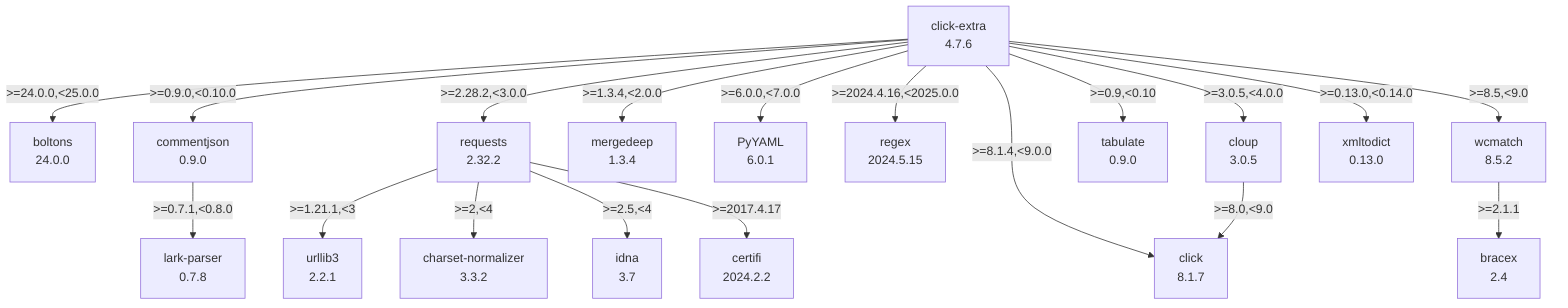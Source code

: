 flowchart TD
    classDef missing stroke-dasharray: 5
    boltons["boltons\n24.0.0"]
    bracex["bracex\n2.4"]
    certifi["certifi\n2024.2.2"]
    charset-normalizer["charset-normalizer\n3.3.2"]
    click-extra["click-extra\n4.7.6"]
    click_0["click\n8.1.7"]
    cloup["cloup\n3.0.5"]
    commentjson["commentjson\n0.9.0"]
    idna["idna\n3.7"]
    lark-parser["lark-parser\n0.7.8"]
    mergedeep["mergedeep\n1.3.4"]
    pyyaml["PyYAML\n6.0.1"]
    regex["regex\n2024.5.15"]
    requests["requests\n2.32.2"]
    tabulate["tabulate\n0.9.0"]
    urllib3["urllib3\n2.2.1"]
    wcmatch["wcmatch\n8.5.2"]
    xmltodict["xmltodict\n0.13.0"]
    click-extra -- ">=0.13.0,<0.14.0" --> xmltodict
    click-extra -- ">=0.9,<0.10" --> tabulate
    click-extra -- ">=0.9.0,<0.10.0" --> commentjson
    click-extra -- ">=1.3.4,<2.0.0" --> mergedeep
    click-extra -- ">=2.28.2,<3.0.0" --> requests
    click-extra -- ">=2024.4.16,<2025.0.0" --> regex
    click-extra -- ">=24.0.0,<25.0.0" --> boltons
    click-extra -- ">=3.0.5,<4.0.0" --> cloup
    click-extra -- ">=6.0.0,<7.0.0" --> pyyaml
    click-extra -- ">=8.1.4,<9.0.0" --> click_0
    click-extra -- ">=8.5,<9.0" --> wcmatch
    cloup -- ">=8.0,<9.0" --> click_0
    commentjson -- ">=0.7.1,<0.8.0" --> lark-parser
    requests -- ">=1.21.1,<3" --> urllib3
    requests -- ">=2,<4" --> charset-normalizer
    requests -- ">=2.5,<4" --> idna
    requests -- ">=2017.4.17" --> certifi
    wcmatch -- ">=2.1.1" --> bracex